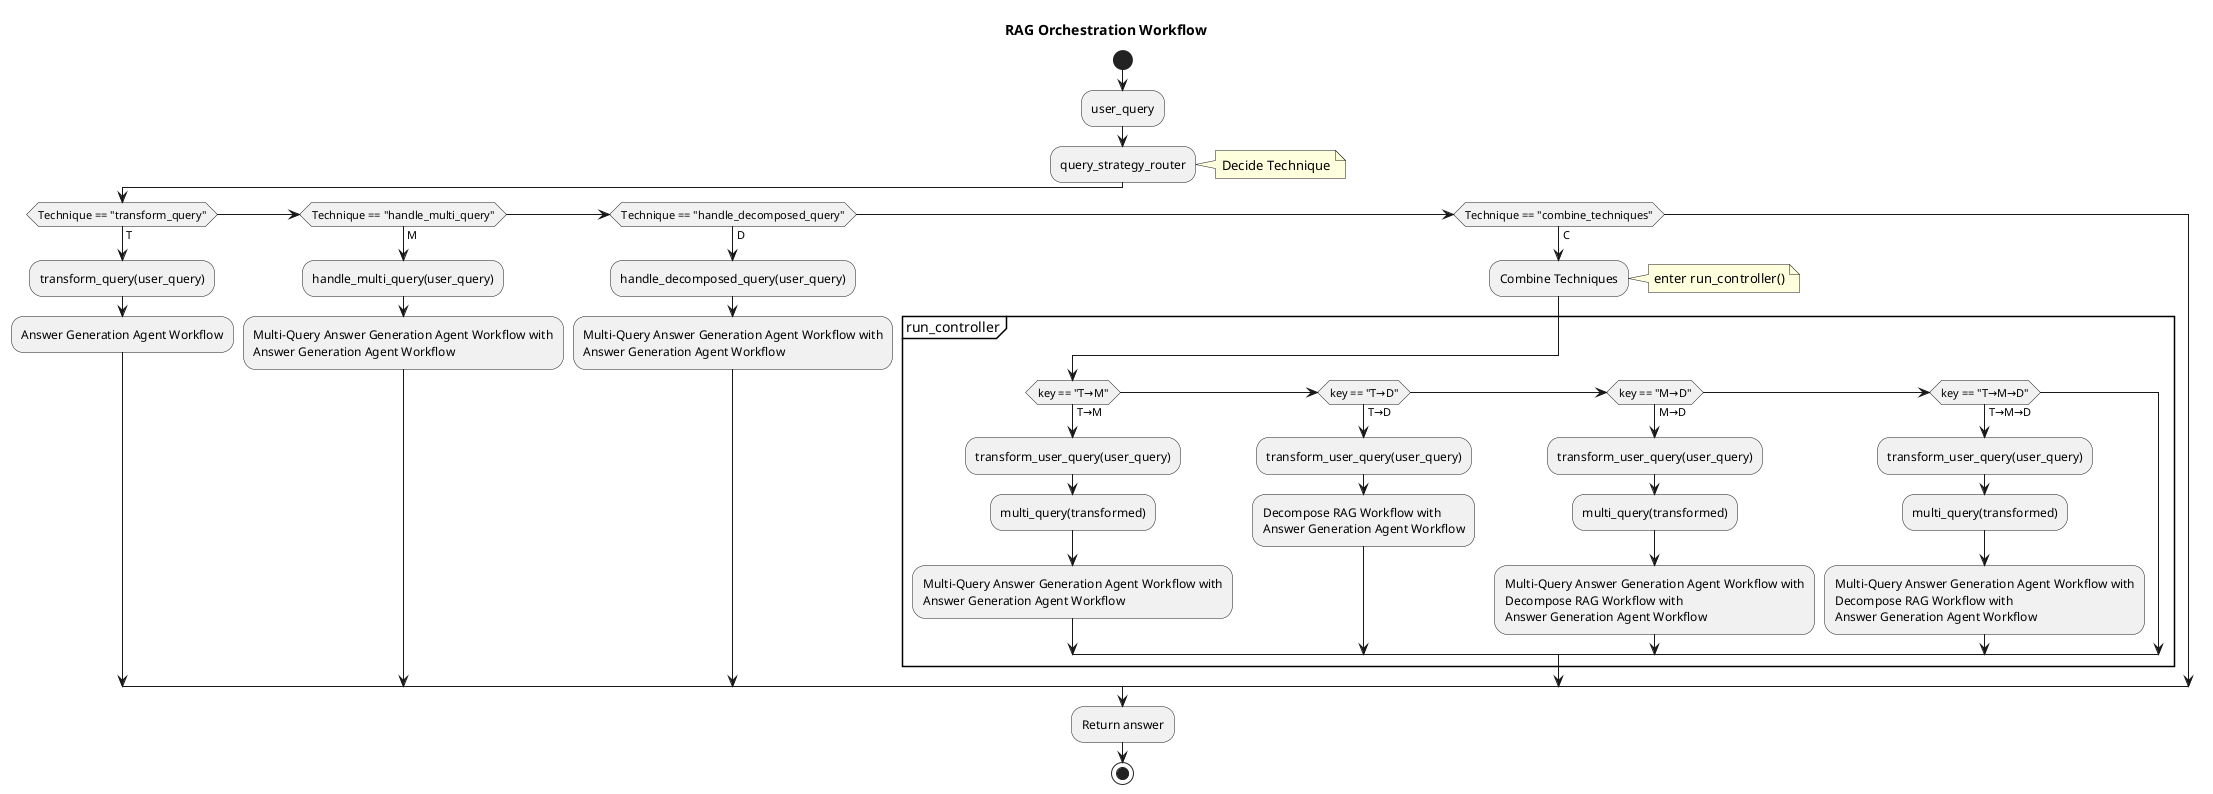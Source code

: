 @startuml FullRAGOrchestrationWorkflow
title RAG Orchestration Workflow

start
:user_query;
:query_strategy_router;
note right: Decide Technique 

if (Technique == "transform_query") then (T)
  :transform_query(user_query);
  :Answer Generation Agent Workflow;
elseif (Technique == "handle_multi_query") then (M)
  :handle_multi_query(user_query);
  :Multi-Query Answer Generation Agent Workflow with\nAnswer Generation Agent Workflow;
elseif (Technique == "handle_decomposed_query") then (D)
  :handle_decomposed_query(user_query);
  :Multi-Query Answer Generation Agent Workflow with\nAnswer Generation Agent Workflow;
elseif (Technique == "combine_techniques") then (C)
  :Combine Techniques;
  note right: enter run_controller()

  partition run_controller {
    if (key == "T→M") then (T→M)
      :transform_user_query(user_query);
      :multi_query(transformed);
      :Multi-Query Answer Generation Agent Workflow with\nAnswer Generation Agent Workflow;
    elseif (key == "T→D") then (T→D)
      :transform_user_query(user_query);
      :Decompose RAG Workflow with \nAnswer Generation Agent Workflow;
    elseif (key == "M→D") then (M→D)
      :transform_user_query(user_query);
      :multi_query(transformed);
      :Multi-Query Answer Generation Agent Workflow with\nDecompose RAG Workflow with\nAnswer Generation Agent Workflow;
    elseif (key == "T→M→D") then (T→M→D)
      :transform_user_query(user_query);
      :multi_query(transformed);
      :Multi-Query Answer Generation Agent Workflow with\nDecompose RAG Workflow with\nAnswer Generation Agent Workflow;
    endif
  }
endif

:Return answer;
stop
@enduml
